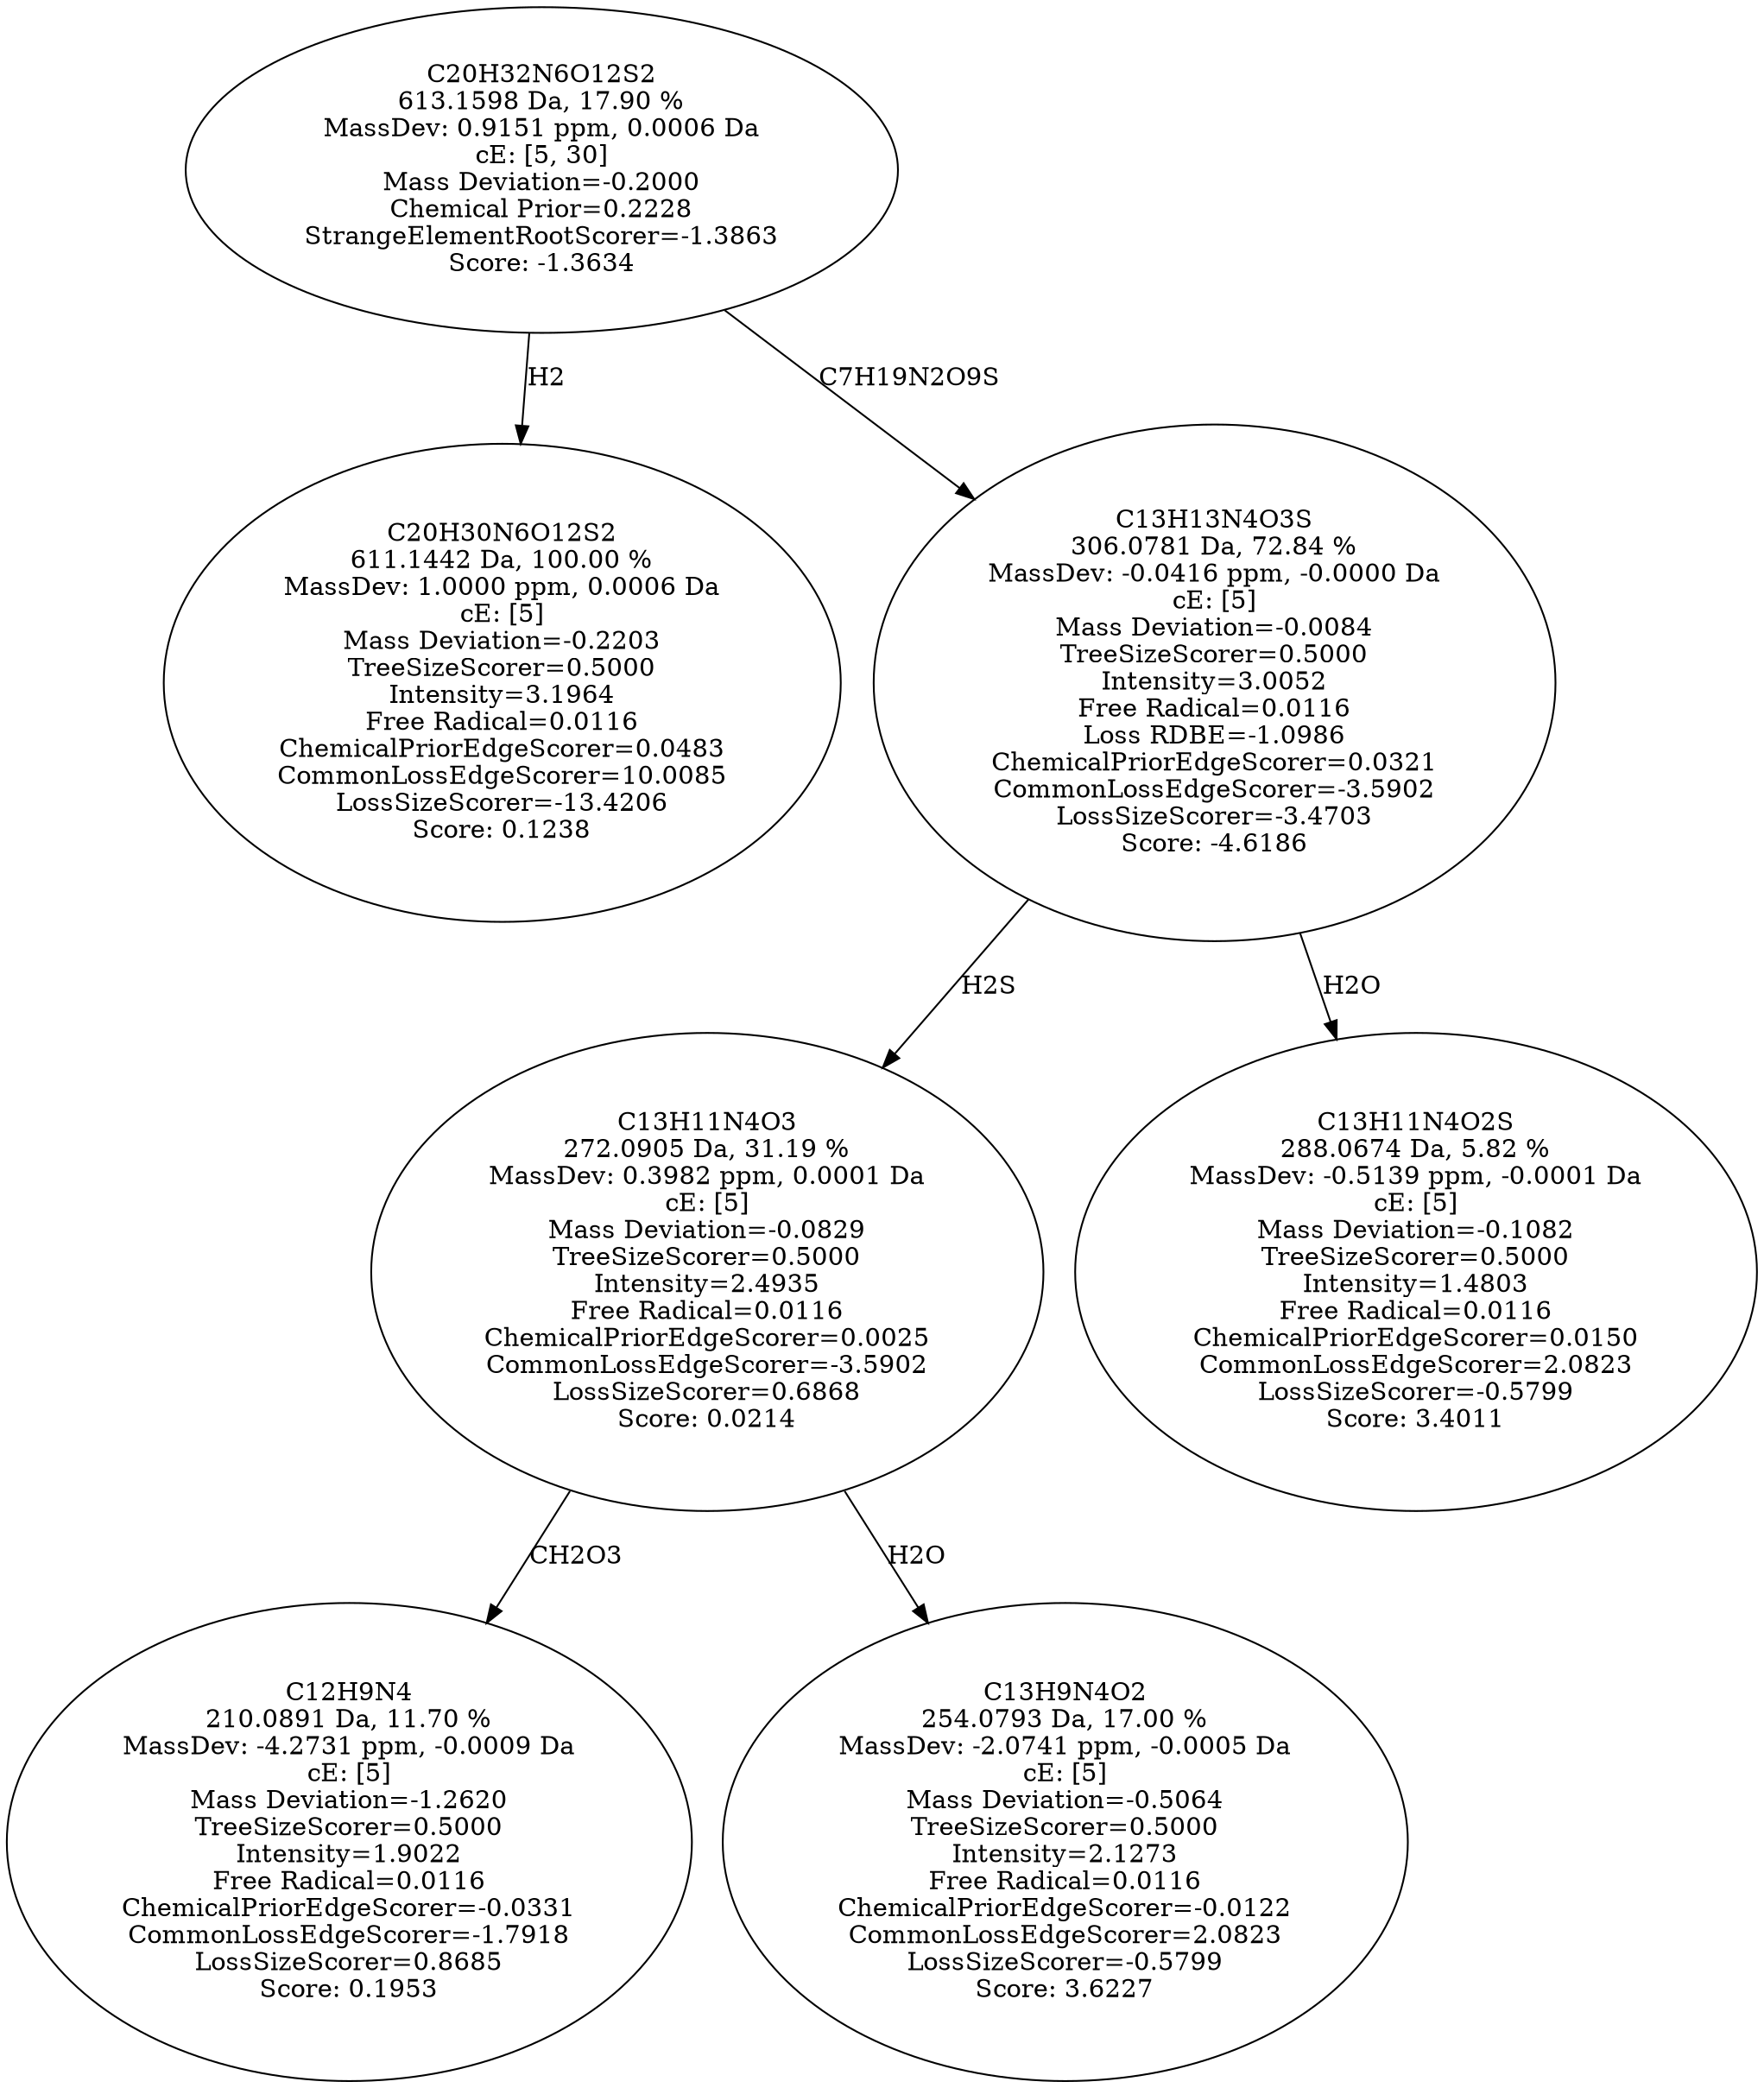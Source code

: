 strict digraph {
v1 [label="C20H30N6O12S2\n611.1442 Da, 100.00 %\nMassDev: 1.0000 ppm, 0.0006 Da\ncE: [5]\nMass Deviation=-0.2203\nTreeSizeScorer=0.5000\nIntensity=3.1964\nFree Radical=0.0116\nChemicalPriorEdgeScorer=0.0483\nCommonLossEdgeScorer=10.0085\nLossSizeScorer=-13.4206\nScore: 0.1238"];
v2 [label="C12H9N4\n210.0891 Da, 11.70 %\nMassDev: -4.2731 ppm, -0.0009 Da\ncE: [5]\nMass Deviation=-1.2620\nTreeSizeScorer=0.5000\nIntensity=1.9022\nFree Radical=0.0116\nChemicalPriorEdgeScorer=-0.0331\nCommonLossEdgeScorer=-1.7918\nLossSizeScorer=0.8685\nScore: 0.1953"];
v3 [label="C13H9N4O2\n254.0793 Da, 17.00 %\nMassDev: -2.0741 ppm, -0.0005 Da\ncE: [5]\nMass Deviation=-0.5064\nTreeSizeScorer=0.5000\nIntensity=2.1273\nFree Radical=0.0116\nChemicalPriorEdgeScorer=-0.0122\nCommonLossEdgeScorer=2.0823\nLossSizeScorer=-0.5799\nScore: 3.6227"];
v4 [label="C13H11N4O3\n272.0905 Da, 31.19 %\nMassDev: 0.3982 ppm, 0.0001 Da\ncE: [5]\nMass Deviation=-0.0829\nTreeSizeScorer=0.5000\nIntensity=2.4935\nFree Radical=0.0116\nChemicalPriorEdgeScorer=0.0025\nCommonLossEdgeScorer=-3.5902\nLossSizeScorer=0.6868\nScore: 0.0214"];
v5 [label="C13H11N4O2S\n288.0674 Da, 5.82 %\nMassDev: -0.5139 ppm, -0.0001 Da\ncE: [5]\nMass Deviation=-0.1082\nTreeSizeScorer=0.5000\nIntensity=1.4803\nFree Radical=0.0116\nChemicalPriorEdgeScorer=0.0150\nCommonLossEdgeScorer=2.0823\nLossSizeScorer=-0.5799\nScore: 3.4011"];
v6 [label="C13H13N4O3S\n306.0781 Da, 72.84 %\nMassDev: -0.0416 ppm, -0.0000 Da\ncE: [5]\nMass Deviation=-0.0084\nTreeSizeScorer=0.5000\nIntensity=3.0052\nFree Radical=0.0116\nLoss RDBE=-1.0986\nChemicalPriorEdgeScorer=0.0321\nCommonLossEdgeScorer=-3.5902\nLossSizeScorer=-3.4703\nScore: -4.6186"];
v7 [label="C20H32N6O12S2\n613.1598 Da, 17.90 %\nMassDev: 0.9151 ppm, 0.0006 Da\ncE: [5, 30]\nMass Deviation=-0.2000\nChemical Prior=0.2228\nStrangeElementRootScorer=-1.3863\nScore: -1.3634"];
v7 -> v1 [label="H2"];
v4 -> v2 [label="CH2O3"];
v4 -> v3 [label="H2O"];
v6 -> v4 [label="H2S"];
v6 -> v5 [label="H2O"];
v7 -> v6 [label="C7H19N2O9S"];
}